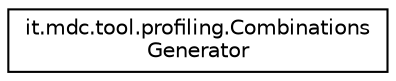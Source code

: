 digraph "Graphical Class Hierarchy"
{
 // LATEX_PDF_SIZE
  edge [fontname="Helvetica",fontsize="10",labelfontname="Helvetica",labelfontsize="10"];
  node [fontname="Helvetica",fontsize="10",shape=record];
  rankdir="LR";
  Node0 [label="it.mdc.tool.profiling.Combinations\lGenerator",height=0.2,width=0.4,color="black", fillcolor="white", style="filled",URL="$da/de8/classit_1_1mdc_1_1tool_1_1profiling_1_1_combinations_generator.html",tooltip=" "];
}
